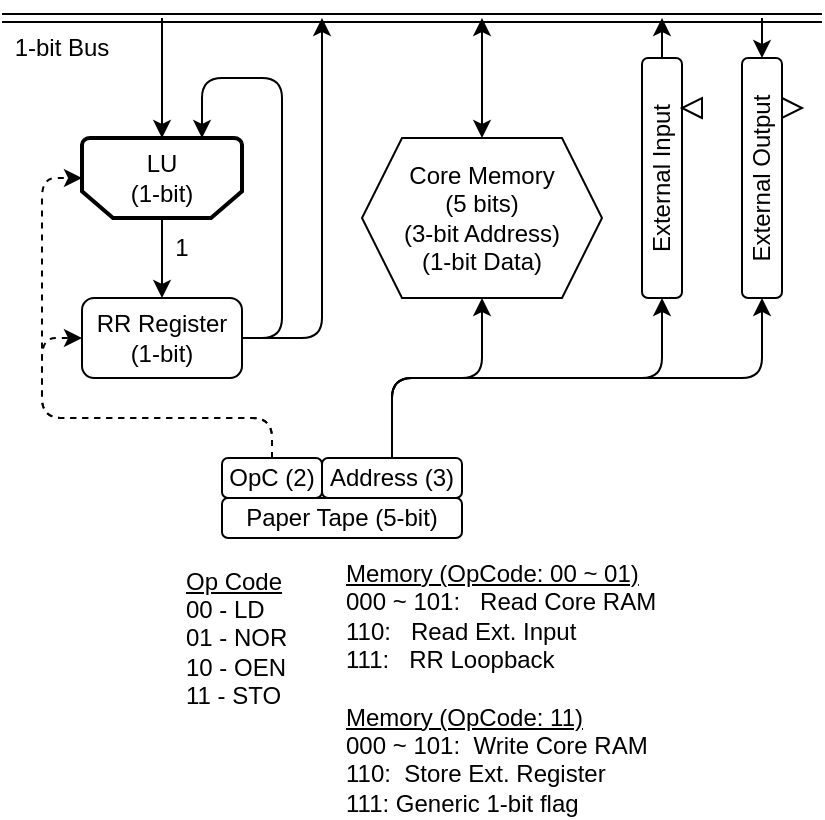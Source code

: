 <mxfile version="24.7.8">
  <diagram id="WnrMuEJYFn2A6ZmgykXn" name="Page-1">
    <mxGraphModel dx="683" dy="402" grid="1" gridSize="10" guides="1" tooltips="1" connect="1" arrows="1" fold="1" page="1" pageScale="1" pageWidth="1654" pageHeight="1169" math="0" shadow="0">
      <root>
        <mxCell id="0" />
        <mxCell id="1" parent="0" />
        <mxCell id="CtDm01CjGlFc-xp2yh45-36" value="Core Memory&lt;br&gt;(5 bits)&lt;br&gt;(3-bit Address)&lt;br&gt;(1-bit Data)" style="shape=hexagon;perimeter=hexagonPerimeter2;whiteSpace=wrap;html=1;fixedSize=1;" parent="1" vertex="1">
          <mxGeometry x="940" y="480" width="120" height="80" as="geometry" />
        </mxCell>
        <mxCell id="CtDm01CjGlFc-xp2yh45-50" value="Paper Tape (5-bit)" style="rounded=1;whiteSpace=wrap;html=1;" parent="1" vertex="1">
          <mxGeometry x="870" y="660" width="120" height="20" as="geometry" />
        </mxCell>
        <mxCell id="CtDm01CjGlFc-xp2yh45-53" value="LU&lt;br&gt;(1-bit)" style="strokeWidth=2;html=1;shape=mxgraph.flowchart.loop_limit;whiteSpace=wrap;flipV=1;" parent="1" vertex="1">
          <mxGeometry x="800" y="480" width="80" height="40" as="geometry" />
        </mxCell>
        <mxCell id="f8ygEt5CiFw0iKFOxKiN-1" value="RR Register&lt;br&gt;(1-bit)" style="rounded=1;whiteSpace=wrap;html=1;" parent="1" vertex="1">
          <mxGeometry x="800" y="560" width="80" height="40" as="geometry" />
        </mxCell>
        <mxCell id="f8ygEt5CiFw0iKFOxKiN-2" value="" style="endArrow=classic;html=1;rounded=1;exitX=0.5;exitY=0;exitDx=0;exitDy=0;exitPerimeter=0;entryX=0.5;entryY=0;entryDx=0;entryDy=0;" parent="1" source="CtDm01CjGlFc-xp2yh45-53" target="f8ygEt5CiFw0iKFOxKiN-1" edge="1">
          <mxGeometry width="50" height="50" relative="1" as="geometry">
            <mxPoint x="865" y="450" as="sourcePoint" />
            <mxPoint x="915" y="400" as="targetPoint" />
          </mxGeometry>
        </mxCell>
        <mxCell id="f8ygEt5CiFw0iKFOxKiN-3" value="1" style="text;html=1;strokeColor=none;fillColor=none;align=center;verticalAlign=middle;whiteSpace=wrap;rounded=0;" parent="1" vertex="1">
          <mxGeometry x="820" y="520" width="60" height="30" as="geometry" />
        </mxCell>
        <mxCell id="f8ygEt5CiFw0iKFOxKiN-7" value="" style="endArrow=classic;html=1;rounded=1;exitX=1;exitY=0.5;exitDx=0;exitDy=0;entryX=0.75;entryY=1;entryDx=0;entryDy=0;entryPerimeter=0;" parent="1" source="f8ygEt5CiFw0iKFOxKiN-1" target="CtDm01CjGlFc-xp2yh45-53" edge="1">
          <mxGeometry width="50" height="50" relative="1" as="geometry">
            <mxPoint x="915" y="560" as="sourcePoint" />
            <mxPoint x="855" y="460" as="targetPoint" />
            <Array as="points">
              <mxPoint x="900" y="580" />
              <mxPoint x="900" y="450" />
              <mxPoint x="860" y="450" />
            </Array>
          </mxGeometry>
        </mxCell>
        <mxCell id="f8ygEt5CiFw0iKFOxKiN-16" value="" style="shape=link;html=1;rounded=1;" parent="1" edge="1">
          <mxGeometry width="100" relative="1" as="geometry">
            <mxPoint x="760" y="420" as="sourcePoint" />
            <mxPoint x="1170" y="420" as="targetPoint" />
          </mxGeometry>
        </mxCell>
        <mxCell id="f8ygEt5CiFw0iKFOxKiN-20" value="" style="endArrow=classic;html=1;rounded=1;entryX=0.5;entryY=1;entryDx=0;entryDy=0;entryPerimeter=0;" parent="1" target="CtDm01CjGlFc-xp2yh45-53" edge="1">
          <mxGeometry width="50" height="50" relative="1" as="geometry">
            <mxPoint x="840" y="420" as="sourcePoint" />
            <mxPoint x="1020" y="420" as="targetPoint" />
          </mxGeometry>
        </mxCell>
        <mxCell id="f8ygEt5CiFw0iKFOxKiN-45" value="1-bit Bus" style="text;html=1;strokeColor=none;fillColor=none;align=center;verticalAlign=middle;whiteSpace=wrap;rounded=0;" parent="1" vertex="1">
          <mxGeometry x="760" y="420" width="60" height="30" as="geometry" />
        </mxCell>
        <mxCell id="3NznJ-zv1RJbREVr_r1Y-3" value="" style="endArrow=classic;html=1;rounded=1;exitX=1;exitY=0.5;exitDx=0;exitDy=0;" parent="1" source="f8ygEt5CiFw0iKFOxKiN-1" edge="1">
          <mxGeometry width="50" height="50" relative="1" as="geometry">
            <mxPoint x="810" y="440" as="sourcePoint" />
            <mxPoint x="920" y="420" as="targetPoint" />
            <Array as="points">
              <mxPoint x="920" y="580" />
            </Array>
          </mxGeometry>
        </mxCell>
        <mxCell id="qPVORAUzFXD_HGblGiEd-2" value="" style="endArrow=classic;startArrow=classic;html=1;rounded=0;entryX=0.5;entryY=0;entryDx=0;entryDy=0;" parent="1" target="CtDm01CjGlFc-xp2yh45-36" edge="1">
          <mxGeometry width="50" height="50" relative="1" as="geometry">
            <mxPoint x="1000" y="420" as="sourcePoint" />
            <mxPoint x="1020" y="430" as="targetPoint" />
          </mxGeometry>
        </mxCell>
        <mxCell id="qPVORAUzFXD_HGblGiEd-4" value="OpC (2)" style="rounded=1;whiteSpace=wrap;html=1;" parent="1" vertex="1">
          <mxGeometry x="870" y="640" width="50" height="20" as="geometry" />
        </mxCell>
        <mxCell id="qPVORAUzFXD_HGblGiEd-5" value="Address (3)" style="rounded=1;whiteSpace=wrap;html=1;" parent="1" vertex="1">
          <mxGeometry x="920" y="640" width="70" height="20" as="geometry" />
        </mxCell>
        <mxCell id="qPVORAUzFXD_HGblGiEd-6" value="" style="endArrow=classic;html=1;rounded=1;exitX=0.5;exitY=0;exitDx=0;exitDy=0;entryX=0.5;entryY=1;entryDx=0;entryDy=0;" parent="1" source="qPVORAUzFXD_HGblGiEd-5" target="CtDm01CjGlFc-xp2yh45-36" edge="1">
          <mxGeometry width="50" height="50" relative="1" as="geometry">
            <mxPoint x="920" y="620" as="sourcePoint" />
            <mxPoint x="970" y="570" as="targetPoint" />
            <Array as="points">
              <mxPoint x="955" y="600" />
              <mxPoint x="1000" y="600" />
            </Array>
          </mxGeometry>
        </mxCell>
        <mxCell id="qPVORAUzFXD_HGblGiEd-7" value="" style="endArrow=classic;html=1;rounded=1;entryX=0;entryY=0.5;entryDx=0;entryDy=0;exitX=0.5;exitY=0;exitDx=0;exitDy=0;dashed=1;" parent="1" source="qPVORAUzFXD_HGblGiEd-4" target="f8ygEt5CiFw0iKFOxKiN-1" edge="1">
          <mxGeometry width="50" height="50" relative="1" as="geometry">
            <mxPoint x="890" y="570" as="sourcePoint" />
            <mxPoint x="940" y="520" as="targetPoint" />
            <Array as="points">
              <mxPoint x="895" y="620" />
              <mxPoint x="780" y="620" />
              <mxPoint x="780" y="580" />
            </Array>
          </mxGeometry>
        </mxCell>
        <mxCell id="qPVORAUzFXD_HGblGiEd-8" value="" style="endArrow=classic;html=1;rounded=1;entryX=0;entryY=0.5;entryDx=0;entryDy=0;entryPerimeter=0;exitX=0.5;exitY=0;exitDx=0;exitDy=0;dashed=1;" parent="1" source="qPVORAUzFXD_HGblGiEd-4" target="CtDm01CjGlFc-xp2yh45-53" edge="1">
          <mxGeometry width="50" height="50" relative="1" as="geometry">
            <mxPoint x="890" y="570" as="sourcePoint" />
            <mxPoint x="940" y="520" as="targetPoint" />
            <Array as="points">
              <mxPoint x="895" y="620" />
              <mxPoint x="780" y="620" />
              <mxPoint x="780" y="500" />
            </Array>
          </mxGeometry>
        </mxCell>
        <mxCell id="qPVORAUzFXD_HGblGiEd-9" value="External Input" style="rounded=1;whiteSpace=wrap;html=1;rotation=-90;" parent="1" vertex="1">
          <mxGeometry x="1030" y="490" width="120" height="20" as="geometry" />
        </mxCell>
        <mxCell id="qPVORAUzFXD_HGblGiEd-10" value="" style="endArrow=classic;html=1;rounded=1;entryX=0;entryY=0.5;entryDx=0;entryDy=0;exitX=0.5;exitY=0;exitDx=0;exitDy=0;" parent="1" target="qPVORAUzFXD_HGblGiEd-9" edge="1" source="qPVORAUzFXD_HGblGiEd-5">
          <mxGeometry width="50" height="50" relative="1" as="geometry">
            <mxPoint x="970" y="640" as="sourcePoint" />
            <mxPoint x="1020" y="490" as="targetPoint" />
            <Array as="points">
              <mxPoint x="955" y="600" />
              <mxPoint x="1090" y="600" />
            </Array>
          </mxGeometry>
        </mxCell>
        <mxCell id="qPVORAUzFXD_HGblGiEd-11" value="" style="endArrow=classic;html=1;rounded=1;exitX=1;exitY=0.5;exitDx=0;exitDy=0;" parent="1" source="qPVORAUzFXD_HGblGiEd-9" edge="1">
          <mxGeometry width="50" height="50" relative="1" as="geometry">
            <mxPoint x="970" y="540" as="sourcePoint" />
            <mxPoint x="1090" y="420" as="targetPoint" />
          </mxGeometry>
        </mxCell>
        <mxCell id="qPVORAUzFXD_HGblGiEd-12" value="" style="triangle;whiteSpace=wrap;html=1;rotation=-180;" parent="1" vertex="1">
          <mxGeometry x="1100" y="460.0" width="10" height="10" as="geometry" />
        </mxCell>
        <mxCell id="qPVORAUzFXD_HGblGiEd-31" value="" style="endArrow=classic;html=1;rounded=1;entryX=0;entryY=0.5;entryDx=0;entryDy=0;exitX=0.5;exitY=0;exitDx=0;exitDy=0;" parent="1" source="qPVORAUzFXD_HGblGiEd-5" target="V7vz-dn10kzdS8O13Vms-3" edge="1">
          <mxGeometry width="50" height="50" relative="1" as="geometry">
            <mxPoint x="1070" y="550" as="sourcePoint" />
            <mxPoint x="1139.42" y="566.005" as="targetPoint" />
            <Array as="points">
              <mxPoint x="955" y="600" />
              <mxPoint x="1140" y="600" />
            </Array>
          </mxGeometry>
        </mxCell>
        <mxCell id="qPVORAUzFXD_HGblGiEd-32" value="" style="endArrow=classic;html=1;rounded=1;entryX=1;entryY=0.5;entryDx=0;entryDy=0;" parent="1" target="V7vz-dn10kzdS8O13Vms-3" edge="1">
          <mxGeometry width="50" height="50" relative="1" as="geometry">
            <mxPoint x="1140" y="420" as="sourcePoint" />
            <mxPoint x="1139.42" y="438.505" as="targetPoint" />
          </mxGeometry>
        </mxCell>
        <mxCell id="qPVORAUzFXD_HGblGiEd-33" value="&lt;u&gt;Op Code&lt;/u&gt;&lt;br&gt;00 - LD&lt;br&gt;01 - NOR&lt;br&gt;10 - OEN&lt;br&gt;11 - STO" style="text;html=1;strokeColor=none;fillColor=none;align=left;verticalAlign=middle;whiteSpace=wrap;rounded=0;" parent="1" vertex="1">
          <mxGeometry x="850" y="690" width="70" height="80" as="geometry" />
        </mxCell>
        <mxCell id="qPVORAUzFXD_HGblGiEd-34" value="&lt;u&gt;Memory (OpCode: 00 ~ 01)&lt;/u&gt;&lt;br&gt;000 ~ 101:&amp;nbsp; &amp;nbsp;Read Core RAM&lt;br&gt;110:&amp;nbsp;&amp;nbsp;&amp;nbsp;Read Ext. Input&lt;br&gt;111:&amp;nbsp; &amp;nbsp;RR Loopback&lt;div&gt;&lt;br&gt;&lt;/div&gt;&lt;div&gt;&lt;u&gt;Memory (OpCode: 11)&lt;/u&gt;&lt;br&gt;000 ~ 101:&amp;nbsp;&amp;nbsp;Write Core RAM&lt;br&gt;110:&amp;nbsp;&amp;nbsp;Store Ext. Register&lt;/div&gt;&lt;div&gt;111: Generic 1-bit flag&lt;/div&gt;" style="text;html=1;strokeColor=none;fillColor=none;align=left;verticalAlign=middle;whiteSpace=wrap;rounded=0;" parent="1" vertex="1">
          <mxGeometry x="930" y="690" width="170" height="130" as="geometry" />
        </mxCell>
        <mxCell id="V7vz-dn10kzdS8O13Vms-3" value="External Output" style="rounded=1;whiteSpace=wrap;html=1;rotation=-90;" parent="1" vertex="1">
          <mxGeometry x="1080" y="490" width="120" height="20" as="geometry" />
        </mxCell>
        <mxCell id="V7vz-dn10kzdS8O13Vms-12" value="" style="group;rotation=-180;" parent="1" vertex="1" connectable="0">
          <mxGeometry x="1150" y="460.0" width="10" height="80.0" as="geometry" />
        </mxCell>
        <mxCell id="V7vz-dn10kzdS8O13Vms-11" value="" style="triangle;whiteSpace=wrap;html=1;rotation=-360;" parent="V7vz-dn10kzdS8O13Vms-12" vertex="1">
          <mxGeometry width="10" height="10" as="geometry" />
        </mxCell>
      </root>
    </mxGraphModel>
  </diagram>
</mxfile>
